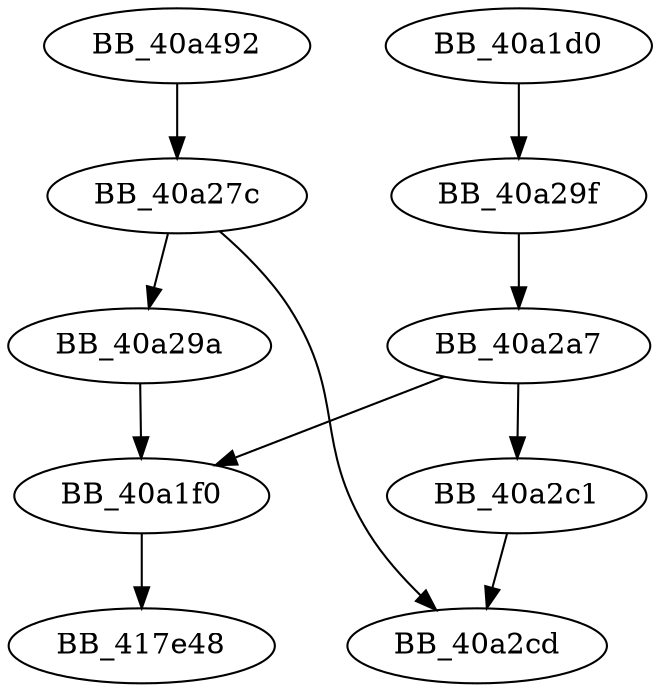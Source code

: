 DiGraph sub_40A1D0{
BB_40a1d0->BB_40a29f
BB_40a1f0->BB_417e48
BB_40a27c->BB_40a29a
BB_40a27c->BB_40a2cd
BB_40a29a->BB_40a1f0
BB_40a29f->BB_40a2a7
BB_40a2a7->BB_40a1f0
BB_40a2a7->BB_40a2c1
BB_40a2c1->BB_40a2cd
BB_40a492->BB_40a27c
}
